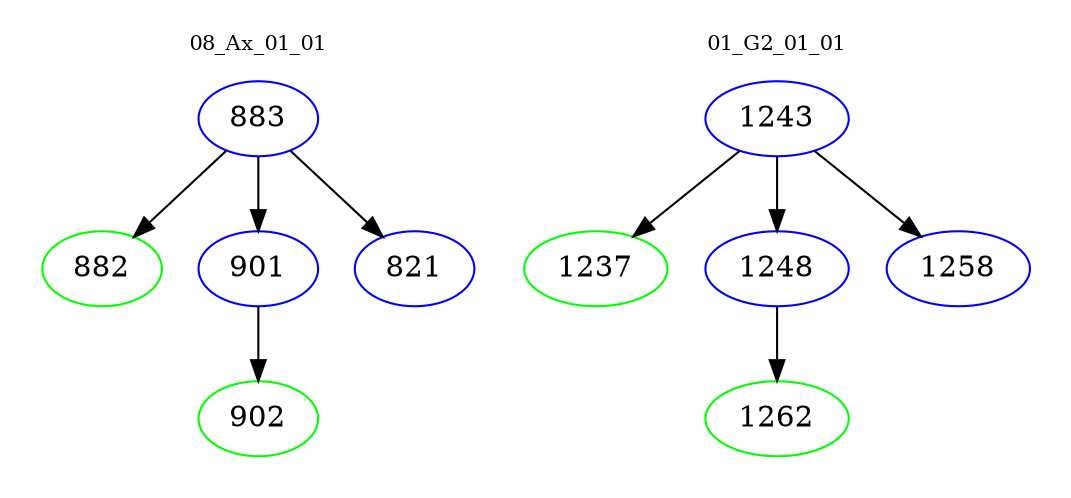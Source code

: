 digraph{
subgraph cluster_0 {
color = white
label = "08_Ax_01_01";
fontsize=10;
T0_883 [label="883", color="blue"]
T0_883 -> T0_882 [color="black"]
T0_882 [label="882", color="green"]
T0_883 -> T0_901 [color="black"]
T0_901 [label="901", color="blue"]
T0_901 -> T0_902 [color="black"]
T0_902 [label="902", color="green"]
T0_883 -> T0_821 [color="black"]
T0_821 [label="821", color="blue"]
}
subgraph cluster_1 {
color = white
label = "01_G2_01_01";
fontsize=10;
T1_1243 [label="1243", color="blue"]
T1_1243 -> T1_1237 [color="black"]
T1_1237 [label="1237", color="green"]
T1_1243 -> T1_1248 [color="black"]
T1_1248 [label="1248", color="blue"]
T1_1248 -> T1_1262 [color="black"]
T1_1262 [label="1262", color="green"]
T1_1243 -> T1_1258 [color="black"]
T1_1258 [label="1258", color="blue"]
}
}
